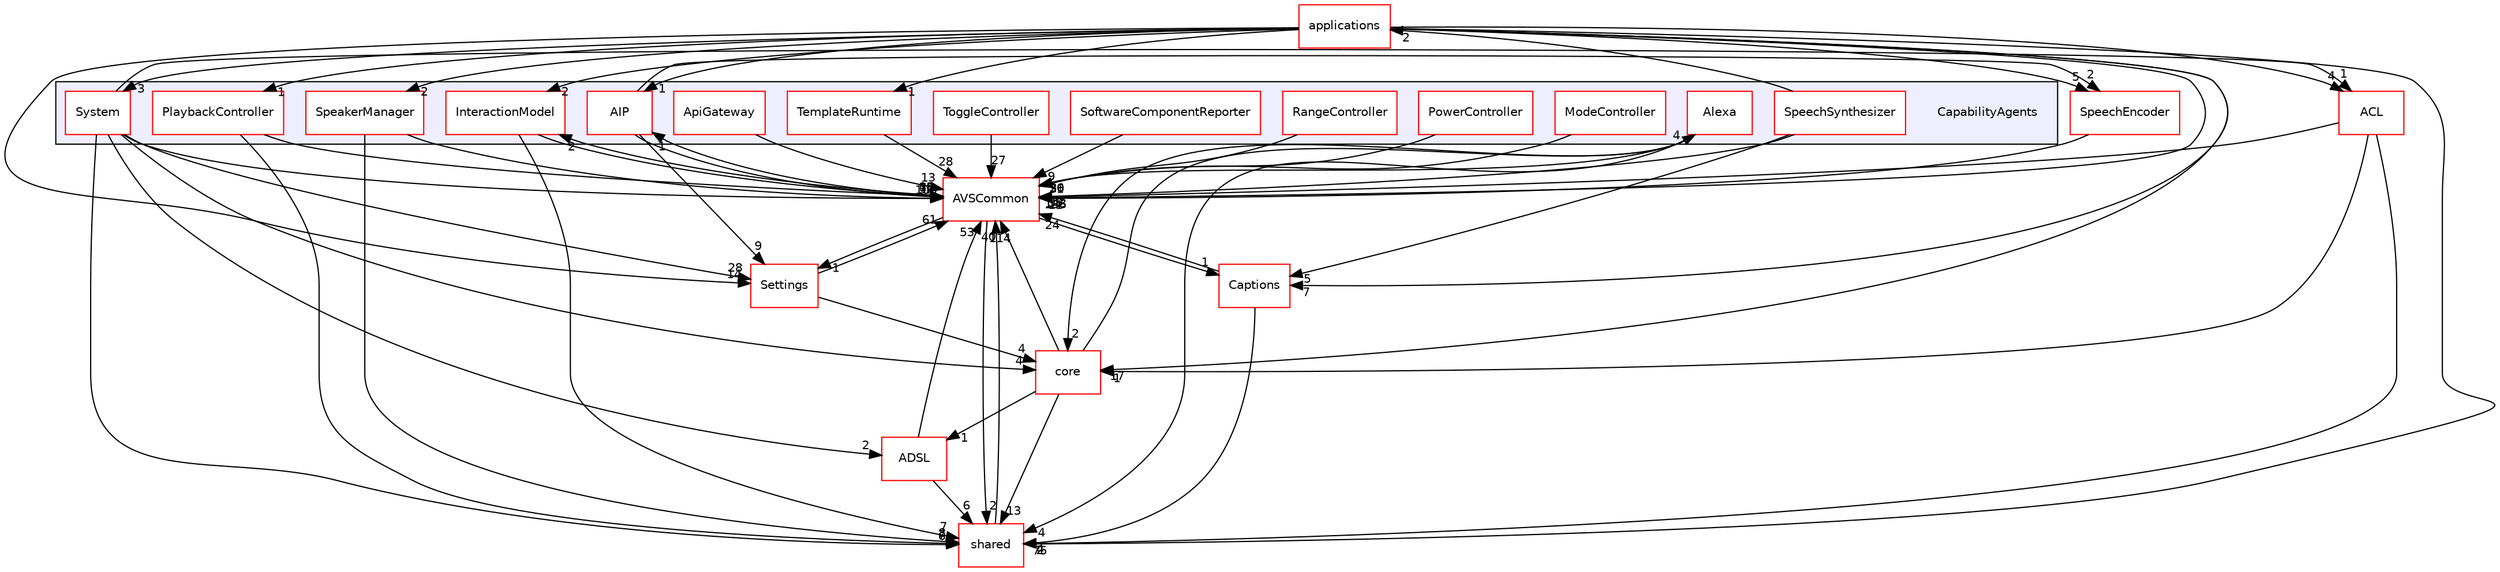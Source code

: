 digraph "/workplace/avs-device-sdk/CapabilityAgents" {
  compound=true
  node [ fontsize="10", fontname="Helvetica"];
  edge [ labelfontsize="10", labelfontname="Helvetica"];
  subgraph clusterdir_7cf910bd1d7603f12ef47ff650cec893 {
    graph [ bgcolor="#eeeeff", pencolor="black", label="" URL="dir_7cf910bd1d7603f12ef47ff650cec893.html"];
    dir_7cf910bd1d7603f12ef47ff650cec893 [shape=plaintext label="CapabilityAgents"];
    dir_cc045affa42b6b559da6861739bda652 [shape=box label="AIP" color="red" fillcolor="white" style="filled" URL="dir_cc045affa42b6b559da6861739bda652.html"];
    dir_a1558373db80e0c64649c83f312e1e2c [shape=box label="Alexa" color="red" fillcolor="white" style="filled" URL="dir_a1558373db80e0c64649c83f312e1e2c.html"];
    dir_3a57c8530640bbf2cee32213bc543583 [shape=box label="ApiGateway" color="red" fillcolor="white" style="filled" URL="dir_3a57c8530640bbf2cee32213bc543583.html"];
    dir_011a3f6e181db4516776f7256f22dadd [shape=box label="InteractionModel" color="red" fillcolor="white" style="filled" URL="dir_011a3f6e181db4516776f7256f22dadd.html"];
    dir_3df52af57ec6c87b0a170886eb8aac70 [shape=box label="ModeController" color="red" fillcolor="white" style="filled" URL="dir_3df52af57ec6c87b0a170886eb8aac70.html"];
    dir_7b6c89f8529a936fe9cff738852cb883 [shape=box label="PlaybackController" color="red" fillcolor="white" style="filled" URL="dir_7b6c89f8529a936fe9cff738852cb883.html"];
    dir_32f5978b09742a25fd0ec6ffcbf8c09b [shape=box label="PowerController" color="red" fillcolor="white" style="filled" URL="dir_32f5978b09742a25fd0ec6ffcbf8c09b.html"];
    dir_91c0e80209b769b24ceff766697d73ba [shape=box label="RangeController" color="red" fillcolor="white" style="filled" URL="dir_91c0e80209b769b24ceff766697d73ba.html"];
    dir_d33797a8bcde389e7cefdb2fa2a2b27e [shape=box label="SoftwareComponentReporter" color="red" fillcolor="white" style="filled" URL="dir_d33797a8bcde389e7cefdb2fa2a2b27e.html"];
    dir_bc46a16e1ec7aec8565980dcd59aba5c [shape=box label="SpeakerManager" color="red" fillcolor="white" style="filled" URL="dir_bc46a16e1ec7aec8565980dcd59aba5c.html"];
    dir_097c79eef3239c0772ccd3b4f7a59e99 [shape=box label="SpeechSynthesizer" color="red" fillcolor="white" style="filled" URL="dir_097c79eef3239c0772ccd3b4f7a59e99.html"];
    dir_5c34f9d308a00f77f2da80e40fcb7b22 [shape=box label="System" color="red" fillcolor="white" style="filled" URL="dir_5c34f9d308a00f77f2da80e40fcb7b22.html"];
    dir_ad7482f55cfb335a38f864aa77f75e62 [shape=box label="TemplateRuntime" color="red" fillcolor="white" style="filled" URL="dir_ad7482f55cfb335a38f864aa77f75e62.html"];
    dir_e1ef50537ba68936dd63b97343608c6c [shape=box label="ToggleController" color="red" fillcolor="white" style="filled" URL="dir_e1ef50537ba68936dd63b97343608c6c.html"];
  }
  dir_9982052f7ce695d12571567315b2fafa [shape=box label="shared" fillcolor="white" style="filled" color="red" URL="dir_9982052f7ce695d12571567315b2fafa.html"];
  dir_a6e4fee11f07c3b70486e88fe92cbbdc [shape=box label="applications" fillcolor="white" style="filled" color="red" URL="dir_a6e4fee11f07c3b70486e88fe92cbbdc.html"];
  dir_6b07903b29b547047bfa8a8b819c80bf [shape=box label="SpeechEncoder" fillcolor="white" style="filled" color="red" URL="dir_6b07903b29b547047bfa8a8b819c80bf.html"];
  dir_de0e77330fd0ab33359e90b501923c8e [shape=box label="Captions" fillcolor="white" style="filled" color="red" URL="dir_de0e77330fd0ab33359e90b501923c8e.html"];
  dir_8ae0dd75af039a94f4269584fb8eef13 [shape=box label="Settings" fillcolor="white" style="filled" color="red" URL="dir_8ae0dd75af039a94f4269584fb8eef13.html"];
  dir_b1dfedc9efa610ba8c818c30206ff41f [shape=box label="ACL" fillcolor="white" style="filled" color="red" URL="dir_b1dfedc9efa610ba8c818c30206ff41f.html"];
  dir_13e65effb2bde530b17b3d5eefcd0266 [shape=box label="AVSCommon" fillcolor="white" style="filled" color="red" URL="dir_13e65effb2bde530b17b3d5eefcd0266.html"];
  dir_4270bfced15e0e73154b13468c7c9ad9 [shape=box label="core" fillcolor="white" style="filled" color="red" URL="dir_4270bfced15e0e73154b13468c7c9ad9.html"];
  dir_edb1b7e8f1a5d5a1b864206edd6d398d [shape=box label="ADSL" fillcolor="white" style="filled" color="red" URL="dir_edb1b7e8f1a5d5a1b864206edd6d398d.html"];
  dir_bc46a16e1ec7aec8565980dcd59aba5c->dir_9982052f7ce695d12571567315b2fafa [headlabel="8", labeldistance=1.5 headhref="dir_000476_000116.html"];
  dir_bc46a16e1ec7aec8565980dcd59aba5c->dir_13e65effb2bde530b17b3d5eefcd0266 [headlabel="59", labeldistance=1.5 headhref="dir_000476_000017.html"];
  dir_5c34f9d308a00f77f2da80e40fcb7b22->dir_9982052f7ce695d12571567315b2fafa [headlabel="6", labeldistance=1.5 headhref="dir_000486_000116.html"];
  dir_5c34f9d308a00f77f2da80e40fcb7b22->dir_8ae0dd75af039a94f4269584fb8eef13 [headlabel="28", labeldistance=1.5 headhref="dir_000486_000709.html"];
  dir_5c34f9d308a00f77f2da80e40fcb7b22->dir_b1dfedc9efa610ba8c818c30206ff41f [headlabel="1", labeldistance=1.5 headhref="dir_000486_000000.html"];
  dir_5c34f9d308a00f77f2da80e40fcb7b22->dir_13e65effb2bde530b17b3d5eefcd0266 [headlabel="106", labeldistance=1.5 headhref="dir_000486_000017.html"];
  dir_5c34f9d308a00f77f2da80e40fcb7b22->dir_4270bfced15e0e73154b13468c7c9ad9 [headlabel="4", labeldistance=1.5 headhref="dir_000486_000528.html"];
  dir_5c34f9d308a00f77f2da80e40fcb7b22->dir_edb1b7e8f1a5d5a1b864206edd6d398d [headlabel="2", labeldistance=1.5 headhref="dir_000486_000011.html"];
  dir_9982052f7ce695d12571567315b2fafa->dir_13e65effb2bde530b17b3d5eefcd0266 [headlabel="40", labeldistance=1.5 headhref="dir_000116_000017.html"];
  dir_011a3f6e181db4516776f7256f22dadd->dir_9982052f7ce695d12571567315b2fafa [headlabel="7", labeldistance=1.5 headhref="dir_000440_000116.html"];
  dir_011a3f6e181db4516776f7256f22dadd->dir_13e65effb2bde530b17b3d5eefcd0266 [headlabel="16", labeldistance=1.5 headhref="dir_000440_000017.html"];
  dir_6b07903b29b547047bfa8a8b819c80bf->dir_13e65effb2bde530b17b3d5eefcd0266 [headlabel="11", labeldistance=1.5 headhref="dir_000784_000017.html"];
  dir_a6e4fee11f07c3b70486e88fe92cbbdc->dir_bc46a16e1ec7aec8565980dcd59aba5c [headlabel="2", labeldistance=1.5 headhref="dir_000028_000476.html"];
  dir_a6e4fee11f07c3b70486e88fe92cbbdc->dir_5c34f9d308a00f77f2da80e40fcb7b22 [headlabel="3", labeldistance=1.5 headhref="dir_000028_000486.html"];
  dir_a6e4fee11f07c3b70486e88fe92cbbdc->dir_9982052f7ce695d12571567315b2fafa [headlabel="75", labeldistance=1.5 headhref="dir_000028_000116.html"];
  dir_a6e4fee11f07c3b70486e88fe92cbbdc->dir_011a3f6e181db4516776f7256f22dadd [headlabel="2", labeldistance=1.5 headhref="dir_000028_000440.html"];
  dir_a6e4fee11f07c3b70486e88fe92cbbdc->dir_6b07903b29b547047bfa8a8b819c80bf [headlabel="5", labeldistance=1.5 headhref="dir_000028_000784.html"];
  dir_a6e4fee11f07c3b70486e88fe92cbbdc->dir_cc045affa42b6b559da6861739bda652 [headlabel="1", labeldistance=1.5 headhref="dir_000028_000424.html"];
  dir_a6e4fee11f07c3b70486e88fe92cbbdc->dir_de0e77330fd0ab33359e90b501923c8e [headlabel="7", labeldistance=1.5 headhref="dir_000028_000502.html"];
  dir_a6e4fee11f07c3b70486e88fe92cbbdc->dir_8ae0dd75af039a94f4269584fb8eef13 [headlabel="14", labeldistance=1.5 headhref="dir_000028_000709.html"];
  dir_a6e4fee11f07c3b70486e88fe92cbbdc->dir_b1dfedc9efa610ba8c818c30206ff41f [headlabel="4", labeldistance=1.5 headhref="dir_000028_000000.html"];
  dir_a6e4fee11f07c3b70486e88fe92cbbdc->dir_13e65effb2bde530b17b3d5eefcd0266 [headlabel="136", labeldistance=1.5 headhref="dir_000028_000017.html"];
  dir_a6e4fee11f07c3b70486e88fe92cbbdc->dir_4270bfced15e0e73154b13468c7c9ad9 [headlabel="17", labeldistance=1.5 headhref="dir_000028_000528.html"];
  dir_a6e4fee11f07c3b70486e88fe92cbbdc->dir_7b6c89f8529a936fe9cff738852cb883 [headlabel="1", labeldistance=1.5 headhref="dir_000028_000456.html"];
  dir_a6e4fee11f07c3b70486e88fe92cbbdc->dir_ad7482f55cfb335a38f864aa77f75e62 [headlabel="1", labeldistance=1.5 headhref="dir_000028_000492.html"];
  dir_32f5978b09742a25fd0ec6ffcbf8c09b->dir_13e65effb2bde530b17b3d5eefcd0266 [headlabel="20", labeldistance=1.5 headhref="dir_000461_000017.html"];
  dir_097c79eef3239c0772ccd3b4f7a59e99->dir_a6e4fee11f07c3b70486e88fe92cbbdc [headlabel="2", labeldistance=1.5 headhref="dir_000481_000028.html"];
  dir_097c79eef3239c0772ccd3b4f7a59e99->dir_de0e77330fd0ab33359e90b501923c8e [headlabel="5", labeldistance=1.5 headhref="dir_000481_000502.html"];
  dir_097c79eef3239c0772ccd3b4f7a59e99->dir_13e65effb2bde530b17b3d5eefcd0266 [headlabel="39", labeldistance=1.5 headhref="dir_000481_000017.html"];
  dir_3a57c8530640bbf2cee32213bc543583->dir_13e65effb2bde530b17b3d5eefcd0266 [headlabel="13", labeldistance=1.5 headhref="dir_000435_000017.html"];
  dir_cc045affa42b6b559da6861739bda652->dir_6b07903b29b547047bfa8a8b819c80bf [headlabel="2", labeldistance=1.5 headhref="dir_000424_000784.html"];
  dir_cc045affa42b6b559da6861739bda652->dir_8ae0dd75af039a94f4269584fb8eef13 [headlabel="9", labeldistance=1.5 headhref="dir_000424_000709.html"];
  dir_cc045affa42b6b559da6861739bda652->dir_13e65effb2bde530b17b3d5eefcd0266 [headlabel="72", labeldistance=1.5 headhref="dir_000424_000017.html"];
  dir_e1ef50537ba68936dd63b97343608c6c->dir_13e65effb2bde530b17b3d5eefcd0266 [headlabel="27", labeldistance=1.5 headhref="dir_000497_000017.html"];
  dir_3df52af57ec6c87b0a170886eb8aac70->dir_13e65effb2bde530b17b3d5eefcd0266 [headlabel="30", labeldistance=1.5 headhref="dir_000451_000017.html"];
  dir_de0e77330fd0ab33359e90b501923c8e->dir_9982052f7ce695d12571567315b2fafa [headlabel="4", labeldistance=1.5 headhref="dir_000502_000116.html"];
  dir_de0e77330fd0ab33359e90b501923c8e->dir_13e65effb2bde530b17b3d5eefcd0266 [headlabel="24", labeldistance=1.5 headhref="dir_000502_000017.html"];
  dir_8ae0dd75af039a94f4269584fb8eef13->dir_13e65effb2bde530b17b3d5eefcd0266 [headlabel="61", labeldistance=1.5 headhref="dir_000709_000017.html"];
  dir_8ae0dd75af039a94f4269584fb8eef13->dir_4270bfced15e0e73154b13468c7c9ad9 [headlabel="4", labeldistance=1.5 headhref="dir_000709_000528.html"];
  dir_b1dfedc9efa610ba8c818c30206ff41f->dir_9982052f7ce695d12571567315b2fafa [headlabel="2", labeldistance=1.5 headhref="dir_000000_000116.html"];
  dir_b1dfedc9efa610ba8c818c30206ff41f->dir_13e65effb2bde530b17b3d5eefcd0266 [headlabel="143", labeldistance=1.5 headhref="dir_000000_000017.html"];
  dir_b1dfedc9efa610ba8c818c30206ff41f->dir_4270bfced15e0e73154b13468c7c9ad9 [headlabel="1", labeldistance=1.5 headhref="dir_000000_000528.html"];
  dir_13e65effb2bde530b17b3d5eefcd0266->dir_9982052f7ce695d12571567315b2fafa [headlabel="2", labeldistance=1.5 headhref="dir_000017_000116.html"];
  dir_13e65effb2bde530b17b3d5eefcd0266->dir_011a3f6e181db4516776f7256f22dadd [headlabel="2", labeldistance=1.5 headhref="dir_000017_000440.html"];
  dir_13e65effb2bde530b17b3d5eefcd0266->dir_cc045affa42b6b559da6861739bda652 [headlabel="1", labeldistance=1.5 headhref="dir_000017_000424.html"];
  dir_13e65effb2bde530b17b3d5eefcd0266->dir_de0e77330fd0ab33359e90b501923c8e [headlabel="1", labeldistance=1.5 headhref="dir_000017_000502.html"];
  dir_13e65effb2bde530b17b3d5eefcd0266->dir_8ae0dd75af039a94f4269584fb8eef13 [headlabel="1", labeldistance=1.5 headhref="dir_000017_000709.html"];
  dir_4270bfced15e0e73154b13468c7c9ad9->dir_9982052f7ce695d12571567315b2fafa [headlabel="13", labeldistance=1.5 headhref="dir_000528_000116.html"];
  dir_4270bfced15e0e73154b13468c7c9ad9->dir_13e65effb2bde530b17b3d5eefcd0266 [headlabel="114", labeldistance=1.5 headhref="dir_000528_000017.html"];
  dir_4270bfced15e0e73154b13468c7c9ad9->dir_edb1b7e8f1a5d5a1b864206edd6d398d [headlabel="1", labeldistance=1.5 headhref="dir_000528_000011.html"];
  dir_4270bfced15e0e73154b13468c7c9ad9->dir_a1558373db80e0c64649c83f312e1e2c [headlabel="4", labeldistance=1.5 headhref="dir_000528_000429.html"];
  dir_edb1b7e8f1a5d5a1b864206edd6d398d->dir_9982052f7ce695d12571567315b2fafa [headlabel="6", labeldistance=1.5 headhref="dir_000011_000116.html"];
  dir_edb1b7e8f1a5d5a1b864206edd6d398d->dir_13e65effb2bde530b17b3d5eefcd0266 [headlabel="53", labeldistance=1.5 headhref="dir_000011_000017.html"];
  dir_7b6c89f8529a936fe9cff738852cb883->dir_9982052f7ce695d12571567315b2fafa [headlabel="7", labeldistance=1.5 headhref="dir_000456_000116.html"];
  dir_7b6c89f8529a936fe9cff738852cb883->dir_13e65effb2bde530b17b3d5eefcd0266 [headlabel="35", labeldistance=1.5 headhref="dir_000456_000017.html"];
  dir_ad7482f55cfb335a38f864aa77f75e62->dir_13e65effb2bde530b17b3d5eefcd0266 [headlabel="28", labeldistance=1.5 headhref="dir_000492_000017.html"];
  dir_d33797a8bcde389e7cefdb2fa2a2b27e->dir_13e65effb2bde530b17b3d5eefcd0266 [headlabel="9", labeldistance=1.5 headhref="dir_000471_000017.html"];
  dir_91c0e80209b769b24ceff766697d73ba->dir_13e65effb2bde530b17b3d5eefcd0266 [headlabel="31", labeldistance=1.5 headhref="dir_000466_000017.html"];
  dir_a1558373db80e0c64649c83f312e1e2c->dir_9982052f7ce695d12571567315b2fafa [headlabel="4", labeldistance=1.5 headhref="dir_000429_000116.html"];
  dir_a1558373db80e0c64649c83f312e1e2c->dir_13e65effb2bde530b17b3d5eefcd0266 [headlabel="36", labeldistance=1.5 headhref="dir_000429_000017.html"];
  dir_a1558373db80e0c64649c83f312e1e2c->dir_4270bfced15e0e73154b13468c7c9ad9 [headlabel="2", labeldistance=1.5 headhref="dir_000429_000528.html"];
}
